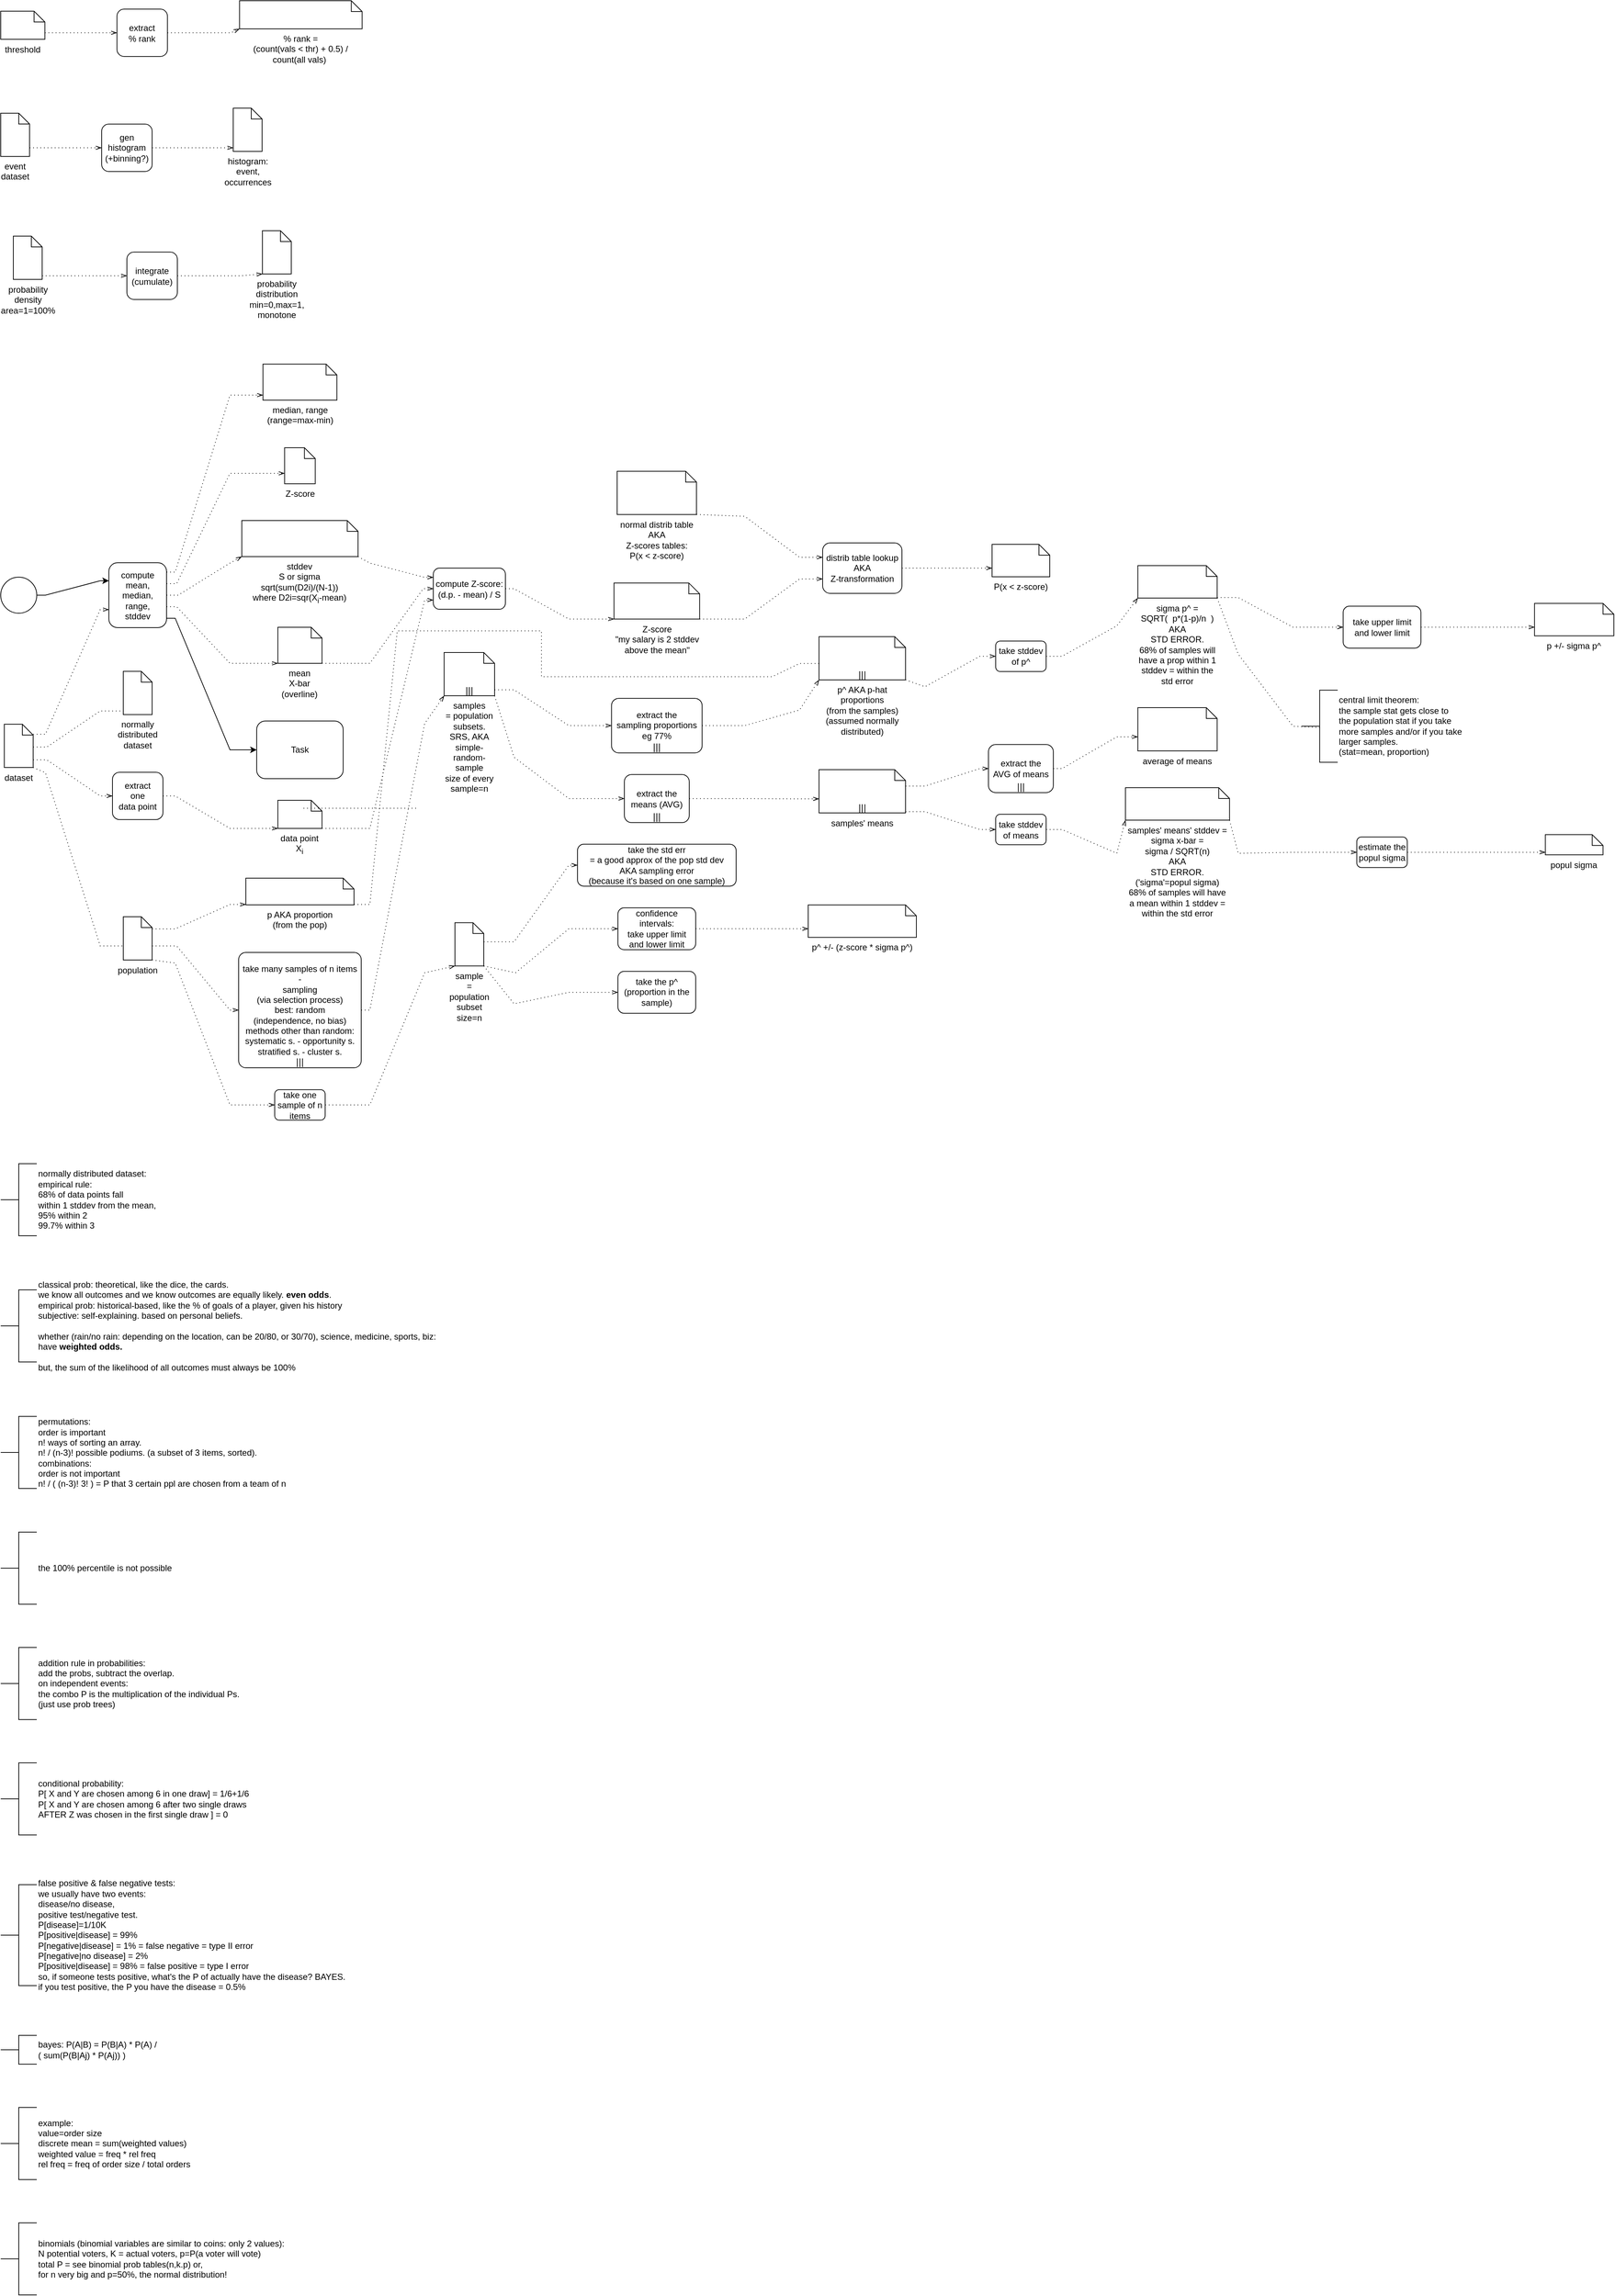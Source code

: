 <mxfile version="20.8.17" type="github">
  <diagram name="Page-1" id="2a216829-ef6e-dabb-86c1-c78162f3ba2b">
    <mxGraphModel dx="1120" dy="486" grid="1" gridSize="10" guides="1" tooltips="1" connect="1" arrows="1" fold="1" page="1" pageScale="1" pageWidth="850" pageHeight="1100" background="none" math="0" shadow="0">
      <root>
        <mxCell id="0" />
        <mxCell id="1" parent="0" />
        <mxCell id="7a84cebc1def654-1" value="" style="shape=mxgraph.bpmn.shape;html=1;verticalLabelPosition=bottom;labelBackgroundColor=none;verticalAlign=top;perimeter=ellipsePerimeter;outline=standard;symbol=general;" parent="1" vertex="1">
          <mxGeometry y="799.514" width="50" height="50" as="geometry" />
        </mxCell>
        <mxCell id="7a84cebc1def654-2" value="compute&lt;br&gt;mean,&lt;br&gt;median, &lt;br&gt;range,&lt;br&gt;stddev" style="shape=ext;rounded=1;html=1;whiteSpace=wrap;labelBackgroundColor=none;" parent="1" vertex="1">
          <mxGeometry x="150" y="779.549" width="80" height="89.93" as="geometry" />
        </mxCell>
        <mxCell id="7a84cebc1def654-3" value="Task" style="shape=ext;rounded=1;html=1;whiteSpace=wrap;labelBackgroundColor=none;" parent="1" vertex="1">
          <mxGeometry x="355" y="999" width="120" height="80" as="geometry" />
        </mxCell>
        <mxCell id="7a84cebc1def654-36" style="edgeStyle=orthogonalEdgeStyle;rounded=0;html=1;jettySize=auto;orthogonalLoop=1;labelBackgroundColor=none;fontColor=default;noEdgeStyle=1;orthogonal=1;" parent="1" source="7a84cebc1def654-1" target="7a84cebc1def654-2" edge="1">
          <mxGeometry relative="1" as="geometry">
            <Array as="points">
              <mxPoint x="62" y="824.514" />
              <mxPoint x="138" y="804.531" />
            </Array>
          </mxGeometry>
        </mxCell>
        <mxCell id="7a84cebc1def654-39" style="edgeStyle=orthogonalEdgeStyle;rounded=0;html=1;jettySize=auto;orthogonalLoop=1;labelBackgroundColor=none;fontColor=default;noEdgeStyle=1;orthogonal=1;" parent="1" source="7a84cebc1def654-2" target="7a84cebc1def654-3" edge="1">
          <mxGeometry relative="1" as="geometry">
            <Array as="points">
              <mxPoint x="242" y="856.486" />
              <mxPoint x="318" y="1039" />
            </Array>
          </mxGeometry>
        </mxCell>
        <mxCell id="xcf2dydyv8335VmhDi4d-6" value="" style="edgeStyle=elbowEdgeStyle;fontSize=12;html=1;endFill=0;startFill=0;endSize=6;startSize=6;dashed=1;dashPattern=1 4;endArrow=openThin;startArrow=none;rounded=0;noEdgeStyle=1;orthogonal=1;labelBackgroundColor=none;fontColor=default;" edge="1" parent="1" source="xcf2dydyv8335VmhDi4d-9" target="7a84cebc1def654-2">
          <mxGeometry width="160" relative="1" as="geometry">
            <mxPoint x="400" y="460" as="sourcePoint" />
            <mxPoint x="560" y="460" as="targetPoint" />
            <Array as="points">
              <mxPoint x="62" y="1017.423" />
              <mxPoint x="138" y="844.496" />
            </Array>
          </mxGeometry>
        </mxCell>
        <mxCell id="xcf2dydyv8335VmhDi4d-7" value="median, range&lt;br&gt;(range=max-min)" style="shape=mxgraph.bpmn.data;labelPosition=center;verticalLabelPosition=bottom;align=center;verticalAlign=top;whiteSpace=wrap;size=15;html=1;labelBackgroundColor=none;" vertex="1" parent="1">
          <mxGeometry x="363.75" y="504" width="102.5" height="50" as="geometry" />
        </mxCell>
        <mxCell id="xcf2dydyv8335VmhDi4d-8" value="" style="edgeStyle=elbowEdgeStyle;fontSize=12;html=1;endFill=0;startFill=0;endSize=6;startSize=6;dashed=1;dashPattern=1 4;endArrow=openThin;startArrow=none;rounded=0;noEdgeStyle=1;orthogonal=1;labelBackgroundColor=none;fontColor=default;" edge="1" parent="1" source="7a84cebc1def654-2" target="xcf2dydyv8335VmhDi4d-7">
          <mxGeometry width="160" relative="1" as="geometry">
            <mxPoint x="413" y="440" as="sourcePoint" />
            <mxPoint x="413" y="340" as="targetPoint" />
            <Array as="points">
              <mxPoint x="242" y="792.542" />
              <mxPoint x="318" y="547" />
            </Array>
          </mxGeometry>
        </mxCell>
        <mxCell id="xcf2dydyv8335VmhDi4d-9" value="dataset" style="shape=mxgraph.bpmn.data;labelPosition=center;verticalLabelPosition=bottom;align=center;verticalAlign=top;whiteSpace=wrap;size=15;html=1;" vertex="1" parent="1">
          <mxGeometry x="5" y="1003.548" width="40" height="60" as="geometry" />
        </mxCell>
        <mxCell id="xcf2dydyv8335VmhDi4d-11" value="Z-score" style="shape=mxgraph.bpmn.data;labelPosition=center;verticalLabelPosition=bottom;align=center;verticalAlign=top;whiteSpace=wrap;size=15;html=1;labelBackgroundColor=none;" vertex="1" parent="1">
          <mxGeometry x="393.75" y="620" width="42.5" height="50" as="geometry" />
        </mxCell>
        <mxCell id="xcf2dydyv8335VmhDi4d-12" value="" style="edgeStyle=elbowEdgeStyle;fontSize=12;html=1;endFill=0;startFill=0;endSize=6;startSize=6;dashed=1;dashPattern=1 4;endArrow=openThin;startArrow=none;rounded=0;noEdgeStyle=1;orthogonal=1;labelBackgroundColor=none;fontColor=default;" edge="1" parent="1" source="7a84cebc1def654-2" target="xcf2dydyv8335VmhDi4d-11">
          <mxGeometry width="160" relative="1" as="geometry">
            <mxPoint x="335" y="111.25" as="sourcePoint" />
            <mxPoint x="442.5" y="145" as="targetPoint" />
            <Array as="points">
              <mxPoint x="244" y="808.528" />
              <mxPoint x="318" y="655.5" />
            </Array>
          </mxGeometry>
        </mxCell>
        <mxCell id="xcf2dydyv8335VmhDi4d-13" value="extract&lt;br&gt;one &lt;br&gt;data point" style="shape=ext;rounded=1;html=1;whiteSpace=wrap;labelBackgroundColor=none;" vertex="1" parent="1">
          <mxGeometry x="155" y="1070.13" width="70" height="65.67" as="geometry" />
        </mxCell>
        <mxCell id="xcf2dydyv8335VmhDi4d-14" value="" style="edgeStyle=elbowEdgeStyle;fontSize=12;html=1;endFill=0;startFill=0;endSize=6;startSize=6;dashed=1;dashPattern=1 4;endArrow=openThin;startArrow=none;rounded=0;noEdgeStyle=1;orthogonal=1;labelBackgroundColor=none;fontColor=default;" edge="1" parent="1" source="xcf2dydyv8335VmhDi4d-9" target="xcf2dydyv8335VmhDi4d-13">
          <mxGeometry width="160" relative="1" as="geometry">
            <mxPoint x="55" y="220" as="sourcePoint" />
            <mxPoint x="160" y="188.4" as="targetPoint" />
            <Array as="points">
              <mxPoint x="64" y="1052.923" />
              <mxPoint x="138" y="1102.965" />
            </Array>
          </mxGeometry>
        </mxCell>
        <mxCell id="xcf2dydyv8335VmhDi4d-15" value="stddev&lt;br&gt;S or sigma&lt;br&gt;sqrt(sum(D2i)/(N-1))&lt;br&gt;where D2i=sqr(X&lt;sub style=&quot;border-color: var(--border-color);&quot;&gt;i&lt;/sub&gt;-mean)" style="shape=mxgraph.bpmn.data;labelPosition=center;verticalLabelPosition=bottom;align=center;verticalAlign=top;whiteSpace=wrap;size=15;html=1;labelBackgroundColor=none;" vertex="1" parent="1">
          <mxGeometry x="334.375" y="721" width="161.25" height="50" as="geometry" />
        </mxCell>
        <mxCell id="xcf2dydyv8335VmhDi4d-16" value="mean&lt;br&gt;X-bar (overline)" style="shape=mxgraph.bpmn.data;labelPosition=center;verticalLabelPosition=bottom;align=center;verticalAlign=top;whiteSpace=wrap;size=15;html=1;labelBackgroundColor=none;" vertex="1" parent="1">
          <mxGeometry x="384.375" y="869" width="61.25" height="50" as="geometry" />
        </mxCell>
        <mxCell id="xcf2dydyv8335VmhDi4d-17" value="" style="edgeStyle=elbowEdgeStyle;fontSize=12;html=1;endFill=0;startFill=0;endSize=6;startSize=6;dashed=1;dashPattern=1 4;endArrow=openThin;startArrow=none;rounded=0;noEdgeStyle=1;orthogonal=1;labelBackgroundColor=none;fontColor=default;" edge="1" parent="1" source="7a84cebc1def654-2" target="xcf2dydyv8335VmhDi4d-15">
          <mxGeometry width="160" relative="1" as="geometry">
            <mxPoint x="281" y="170.9" as="sourcePoint" />
            <mxPoint x="387.5" y="170" as="targetPoint" />
            <Array as="points">
              <mxPoint x="246" y="824.514" />
              <mxPoint x="318" y="780" />
            </Array>
          </mxGeometry>
        </mxCell>
        <mxCell id="xcf2dydyv8335VmhDi4d-18" value="" style="edgeStyle=elbowEdgeStyle;fontSize=12;html=1;endFill=0;startFill=0;endSize=6;startSize=6;dashed=1;dashPattern=1 4;endArrow=openThin;startArrow=none;rounded=0;noEdgeStyle=1;orthogonal=1;labelBackgroundColor=none;fontColor=default;" edge="1" parent="1" source="7a84cebc1def654-2" target="xcf2dydyv8335VmhDi4d-16">
          <mxGeometry width="160" relative="1" as="geometry">
            <mxPoint x="281" y="180.9" as="sourcePoint" />
            <mxPoint x="530" y="179.5" as="targetPoint" />
            <Array as="points">
              <mxPoint x="244" y="840.5" />
              <mxPoint x="318" y="919" />
            </Array>
          </mxGeometry>
        </mxCell>
        <mxCell id="xcf2dydyv8335VmhDi4d-20" value="data point&lt;br&gt;X&lt;sub&gt;i&lt;/sub&gt;" style="shape=mxgraph.bpmn.data;labelPosition=center;verticalLabelPosition=bottom;align=center;verticalAlign=top;whiteSpace=wrap;size=15;html=1;labelBackgroundColor=none;" vertex="1" parent="1">
          <mxGeometry x="384.375" y="1109" width="61.25" height="39" as="geometry" />
        </mxCell>
        <mxCell id="xcf2dydyv8335VmhDi4d-21" value="" style="edgeStyle=elbowEdgeStyle;fontSize=12;html=1;endFill=0;startFill=0;endSize=6;startSize=6;dashed=1;dashPattern=1 4;endArrow=openThin;startArrow=none;rounded=0;noEdgeStyle=1;orthogonal=1;labelBackgroundColor=none;fontColor=default;" edge="1" parent="1" source="xcf2dydyv8335VmhDi4d-13" target="xcf2dydyv8335VmhDi4d-20">
          <mxGeometry width="160" relative="1" as="geometry">
            <mxPoint x="280" y="239.5" as="sourcePoint" />
            <mxPoint x="387.5" y="487.5" as="targetPoint" />
            <Array as="points">
              <mxPoint x="242" y="1102.965" />
              <mxPoint x="318" y="1148" />
            </Array>
          </mxGeometry>
        </mxCell>
        <mxCell id="xcf2dydyv8335VmhDi4d-22" value="compute Z-score:&lt;br&gt;(d.p. - mean) / S" style="shape=ext;rounded=1;html=1;whiteSpace=wrap;labelBackgroundColor=none;" vertex="1" parent="1">
          <mxGeometry x="600" y="786.945" width="100" height="57.11" as="geometry" />
        </mxCell>
        <mxCell id="xcf2dydyv8335VmhDi4d-23" value="" style="edgeStyle=elbowEdgeStyle;fontSize=12;html=1;endFill=0;startFill=0;endSize=6;startSize=6;dashed=1;dashPattern=1 4;endArrow=openThin;startArrow=none;rounded=0;noEdgeStyle=1;orthogonal=1;labelBackgroundColor=none;fontColor=default;" edge="1" parent="1" source="xcf2dydyv8335VmhDi4d-20" target="xcf2dydyv8335VmhDi4d-22">
          <mxGeometry width="160" relative="1" as="geometry">
            <mxPoint x="70" y="360" as="sourcePoint" />
            <mxPoint x="160" y="321.5" as="targetPoint" />
            <Array as="points">
              <mxPoint x="512" y="1148" />
              <mxPoint x="588" y="831.203" />
            </Array>
          </mxGeometry>
        </mxCell>
        <mxCell id="xcf2dydyv8335VmhDi4d-24" value="" style="edgeStyle=elbowEdgeStyle;fontSize=12;html=1;endFill=0;startFill=0;endSize=6;startSize=6;dashed=1;dashPattern=1 4;endArrow=openThin;startArrow=none;rounded=0;noEdgeStyle=1;orthogonal=1;labelBackgroundColor=none;fontColor=default;" edge="1" parent="1" source="xcf2dydyv8335VmhDi4d-16" target="xcf2dydyv8335VmhDi4d-22">
          <mxGeometry width="160" relative="1" as="geometry">
            <mxPoint x="418.75" y="587.727" as="sourcePoint" />
            <mxPoint x="410" y="695" as="targetPoint" />
            <Array as="points">
              <mxPoint x="512" y="919" />
              <mxPoint x="586" y="815.5" />
            </Array>
          </mxGeometry>
        </mxCell>
        <mxCell id="xcf2dydyv8335VmhDi4d-25" value="" style="edgeStyle=elbowEdgeStyle;fontSize=12;html=1;endFill=0;startFill=0;endSize=6;startSize=6;dashed=1;dashPattern=1 4;endArrow=openThin;startArrow=none;rounded=0;noEdgeStyle=1;orthogonal=1;labelBackgroundColor=none;fontColor=default;" edge="1" parent="1" source="xcf2dydyv8335VmhDi4d-15" target="xcf2dydyv8335VmhDi4d-22">
          <mxGeometry width="160" relative="1" as="geometry">
            <mxPoint x="418.75" y="488" as="sourcePoint" />
            <mxPoint x="410" y="705" as="targetPoint" />
            <Array as="points">
              <mxPoint x="512" y="780" />
              <mxPoint x="588" y="799.797" />
            </Array>
          </mxGeometry>
        </mxCell>
        <mxCell id="xcf2dydyv8335VmhDi4d-26" value="Z-score&lt;br&gt;&quot;my salary is 2 stddev above the mean&quot;" style="shape=mxgraph.bpmn.data;labelPosition=center;verticalLabelPosition=bottom;align=center;verticalAlign=top;whiteSpace=wrap;size=15;html=1;labelBackgroundColor=none;" vertex="1" parent="1">
          <mxGeometry x="850.625" y="807.58" width="118.75" height="50" as="geometry" />
        </mxCell>
        <mxCell id="xcf2dydyv8335VmhDi4d-27" value="" style="edgeStyle=elbowEdgeStyle;fontSize=12;html=1;endFill=0;startFill=0;endSize=6;startSize=6;dashed=1;dashPattern=1 4;endArrow=openThin;startArrow=none;rounded=0;noEdgeStyle=1;orthogonal=1;labelBackgroundColor=none;fontColor=default;" edge="1" parent="1" source="xcf2dydyv8335VmhDi4d-22" target="xcf2dydyv8335VmhDi4d-26">
          <mxGeometry width="160" relative="1" as="geometry">
            <mxPoint x="280" y="552.727" as="sourcePoint" />
            <mxPoint x="418.75" y="582" as="targetPoint" />
            <Array as="points">
              <mxPoint x="712" y="815.5" />
              <mxPoint x="788" y="857.58" />
            </Array>
          </mxGeometry>
        </mxCell>
        <mxCell id="xcf2dydyv8335VmhDi4d-33" value="normally distributed dataset" style="shape=mxgraph.bpmn.data;labelPosition=center;verticalLabelPosition=bottom;align=center;verticalAlign=top;whiteSpace=wrap;size=15;html=1;" vertex="1" parent="1">
          <mxGeometry x="170" y="930.13" width="40" height="60" as="geometry" />
        </mxCell>
        <mxCell id="xcf2dydyv8335VmhDi4d-34" value="normally distributed dataset:&lt;br&gt;empirical rule:&lt;br&gt;68% of data points fall&lt;br&gt;within 1 stddev from the mean,&lt;br&gt;95% within 2&lt;br&gt;99.7% within 3" style="html=1;shape=mxgraph.flowchart.annotation_2;align=left;labelPosition=right;" vertex="1" parent="1">
          <mxGeometry y="1613" width="50" height="100" as="geometry" />
        </mxCell>
        <mxCell id="xcf2dydyv8335VmhDi4d-35" value="classical prob: theoretical, like the dice, the cards.&lt;br&gt;we know all outcomes and we know outcomes are equally likely. &lt;b&gt;even odds&lt;/b&gt;.&lt;br&gt;empirical prob: historical-based, like the % of goals of a player, given his history&lt;br&gt;subjective: self-explaining. based on personal beliefs.&lt;br&gt;&lt;br&gt;whether (rain/no rain: depending on the location, can be 20/80, or 30/70), science, medicine, sports, biz:&lt;br&gt;have &lt;b&gt;weighted odds.&lt;/b&gt;&lt;br&gt;&lt;br&gt;but, the sum of the likelihood of all outcomes must always be 100%" style="html=1;shape=mxgraph.flowchart.annotation_2;align=left;labelPosition=right;" vertex="1" parent="1">
          <mxGeometry y="1788" width="50" height="100" as="geometry" />
        </mxCell>
        <mxCell id="xcf2dydyv8335VmhDi4d-36" value="permutations:&lt;br&gt;order is important&lt;br&gt;n! ways of sorting an array.&lt;br&gt;n! / (n-3)! possible podiums. (a subset of 3 items, sorted).&lt;br&gt;combinations:&lt;br&gt;order is not important&lt;br&gt;n! / ( (n-3)! 3! ) = P that 3 certain ppl are chosen from a team of n" style="html=1;shape=mxgraph.flowchart.annotation_2;align=left;labelPosition=right;" vertex="1" parent="1">
          <mxGeometry y="1963.5" width="50" height="100" as="geometry" />
        </mxCell>
        <mxCell id="xcf2dydyv8335VmhDi4d-37" value="threshold" style="shape=mxgraph.bpmn.data;labelPosition=center;verticalLabelPosition=bottom;align=center;verticalAlign=top;whiteSpace=wrap;size=15;html=1;labelBackgroundColor=none;" vertex="1" parent="1">
          <mxGeometry y="14.5" width="61.25" height="39" as="geometry" />
        </mxCell>
        <mxCell id="xcf2dydyv8335VmhDi4d-38" value="" style="edgeStyle=elbowEdgeStyle;fontSize=12;html=1;endFill=0;startFill=0;endSize=6;startSize=6;dashed=1;dashPattern=1 4;endArrow=openThin;startArrow=none;rounded=0;noEdgeStyle=1;orthogonal=1;labelBackgroundColor=none;fontColor=default;" edge="1" parent="1" source="xcf2dydyv8335VmhDi4d-37" target="xcf2dydyv8335VmhDi4d-39">
          <mxGeometry width="160" relative="1" as="geometry">
            <mxPoint x="55" y="431.259" as="sourcePoint" />
            <mxPoint x="230" y="640" as="targetPoint" />
            <Array as="points">
              <mxPoint x="73.25" y="44.5" />
              <mxPoint x="149.25" y="44.5" />
            </Array>
          </mxGeometry>
        </mxCell>
        <mxCell id="xcf2dydyv8335VmhDi4d-39" value="extract&lt;br&gt;% rank" style="shape=ext;rounded=1;html=1;whiteSpace=wrap;labelBackgroundColor=none;" vertex="1" parent="1">
          <mxGeometry x="161.25" y="11.665" width="70" height="65.67" as="geometry" />
        </mxCell>
        <mxCell id="xcf2dydyv8335VmhDi4d-40" value="% rank = &lt;br&gt;(count(vals &amp;lt; thr) + 0.5) /&lt;br&gt;count(all vals)&amp;nbsp;" style="shape=mxgraph.bpmn.data;labelPosition=center;verticalLabelPosition=bottom;align=center;verticalAlign=top;whiteSpace=wrap;size=15;html=1;labelBackgroundColor=none;" vertex="1" parent="1">
          <mxGeometry x="331.25" width="170" height="39" as="geometry" />
        </mxCell>
        <mxCell id="xcf2dydyv8335VmhDi4d-41" value="" style="edgeStyle=elbowEdgeStyle;fontSize=12;html=1;endFill=0;startFill=0;endSize=6;startSize=6;dashed=1;dashPattern=1 4;endArrow=openThin;startArrow=none;rounded=0;noEdgeStyle=1;orthogonal=1;labelBackgroundColor=none;fontColor=default;" edge="1" parent="1" source="xcf2dydyv8335VmhDi4d-39" target="xcf2dydyv8335VmhDi4d-40">
          <mxGeometry width="160" relative="1" as="geometry">
            <mxPoint x="173.125" y="630" as="sourcePoint" />
            <mxPoint x="240" y="654.003" as="targetPoint" />
            <Array as="points">
              <mxPoint x="243.25" y="44.5" />
              <mxPoint x="319.25" y="44.5" />
            </Array>
          </mxGeometry>
        </mxCell>
        <mxCell id="xcf2dydyv8335VmhDi4d-42" value="the 100% percentile is not possible" style="html=1;shape=mxgraph.flowchart.annotation_2;align=left;labelPosition=right;" vertex="1" parent="1">
          <mxGeometry y="2124" width="50" height="100" as="geometry" />
        </mxCell>
        <mxCell id="xcf2dydyv8335VmhDi4d-43" value="addition rule in probabilities:&lt;br&gt;add the probs, subtract the overlap.&lt;br&gt;on independent events:&lt;br&gt;the combo P is the multiplication of the individual Ps.&lt;br&gt;(just use prob trees)" style="html=1;shape=mxgraph.flowchart.annotation_2;align=left;labelPosition=right;" vertex="1" parent="1">
          <mxGeometry y="2284" width="50" height="100" as="geometry" />
        </mxCell>
        <mxCell id="xcf2dydyv8335VmhDi4d-44" value="conditional probability:&lt;br&gt;P[ X and Y are chosen among 6 in one draw] = 1/6+1/6&lt;br&gt;P[ X and Y are chosen among 6 after two single draws&lt;br&gt;AFTER Z was chosen in the first single draw ] = 0" style="html=1;shape=mxgraph.flowchart.annotation_2;align=left;labelPosition=right;" vertex="1" parent="1">
          <mxGeometry y="2444" width="50" height="100" as="geometry" />
        </mxCell>
        <mxCell id="xcf2dydyv8335VmhDi4d-45" value="false positive &amp;amp; false negative tests:&lt;br&gt;we usually have two events:&lt;br&gt;disease/no disease,&lt;br&gt;positive test/negative test.&lt;br&gt;P[disease]=1/10K&lt;br&gt;P[positive|disease] = 99%&lt;br&gt;P[negative|disease] = 1% = false negative = type II error&lt;br&gt;P[negative|no disease] = 2%&lt;br style=&quot;border-color: var(--border-color);&quot;&gt;P[positive|disease] = 98% = false positive = type I error&lt;br&gt;so, if someone tests positive, what&#39;s the P of actually have the disease? BAYES.&lt;br&gt;if you test positive, the P you have the disease = 0.5%" style="html=1;shape=mxgraph.flowchart.annotation_2;align=left;labelPosition=right;" vertex="1" parent="1">
          <mxGeometry y="2613" width="50" height="140" as="geometry" />
        </mxCell>
        <mxCell id="xcf2dydyv8335VmhDi4d-46" value="bayes: P(A|B) = P(B|A) * P(A) /&lt;br&gt;( sum(P(B|Aj) * P(Aj)) )&lt;br&gt;" style="html=1;shape=mxgraph.flowchart.annotation_2;align=left;labelPosition=right;" vertex="1" parent="1">
          <mxGeometry y="2822" width="50" height="40" as="geometry" />
        </mxCell>
        <mxCell id="xcf2dydyv8335VmhDi4d-47" value="example:&lt;br&gt;value=order size&lt;br style=&quot;border-color: var(--border-color);&quot;&gt;discrete mean = sum(weighted values)&lt;br&gt;weighted value = freq * rel freq&lt;br&gt;rel freq = freq of order size / total orders" style="html=1;shape=mxgraph.flowchart.annotation_2;align=left;labelPosition=right;" vertex="1" parent="1">
          <mxGeometry y="2922" width="50" height="100" as="geometry" />
        </mxCell>
        <mxCell id="xcf2dydyv8335VmhDi4d-48" value="binomials (binomial variables are similar to coins: only 2 values):&lt;br&gt;N potential voters, K = actual voters, p=P(a voter will vote)&lt;br&gt;total P = see binomial prob tables(n,k.p) or,&lt;br&gt;for n very big and p=50%, the normal distribution!&lt;br&gt;" style="html=1;shape=mxgraph.flowchart.annotation_2;align=left;labelPosition=right;" vertex="1" parent="1">
          <mxGeometry y="3082" width="50" height="100" as="geometry" />
        </mxCell>
        <mxCell id="xcf2dydyv8335VmhDi4d-49" value="event&lt;br&gt;dataset" style="shape=mxgraph.bpmn.data;labelPosition=center;verticalLabelPosition=bottom;align=center;verticalAlign=top;whiteSpace=wrap;size=15;html=1;" vertex="1" parent="1">
          <mxGeometry y="156" width="40" height="60" as="geometry" />
        </mxCell>
        <mxCell id="xcf2dydyv8335VmhDi4d-50" value="gen&lt;br&gt;histogram&lt;br&gt;(+binning?)" style="shape=ext;rounded=1;html=1;whiteSpace=wrap;labelBackgroundColor=none;" vertex="1" parent="1">
          <mxGeometry x="140" y="171.165" width="70" height="65.67" as="geometry" />
        </mxCell>
        <mxCell id="xcf2dydyv8335VmhDi4d-51" value="histogram:&lt;br&gt;event, occurrences" style="shape=mxgraph.bpmn.data;labelPosition=center;verticalLabelPosition=bottom;align=center;verticalAlign=top;whiteSpace=wrap;size=15;html=1;" vertex="1" parent="1">
          <mxGeometry x="322.5" y="149" width="40" height="60" as="geometry" />
        </mxCell>
        <mxCell id="xcf2dydyv8335VmhDi4d-52" value="" style="edgeStyle=elbowEdgeStyle;fontSize=12;html=1;endFill=0;startFill=0;endSize=6;startSize=6;dashed=1;dashPattern=1 4;endArrow=openThin;startArrow=none;rounded=0;noEdgeStyle=1;orthogonal=1;labelBackgroundColor=none;fontColor=default;" edge="1" parent="1" source="xcf2dydyv8335VmhDi4d-49" target="xcf2dydyv8335VmhDi4d-50">
          <mxGeometry width="160" relative="1" as="geometry">
            <mxPoint x="235" y="533.148" as="sourcePoint" />
            <mxPoint x="390" y="654" as="targetPoint" />
            <Array as="points">
              <mxPoint x="52" y="204" />
              <mxPoint x="128" y="204" />
            </Array>
          </mxGeometry>
        </mxCell>
        <mxCell id="xcf2dydyv8335VmhDi4d-54" value="" style="edgeStyle=elbowEdgeStyle;fontSize=12;html=1;endFill=0;startFill=0;endSize=6;startSize=6;dashed=1;dashPattern=1 4;endArrow=openThin;startArrow=none;rounded=0;noEdgeStyle=1;orthogonal=1;labelBackgroundColor=none;fontColor=default;" edge="1" parent="1" source="xcf2dydyv8335VmhDi4d-50" target="xcf2dydyv8335VmhDi4d-51">
          <mxGeometry width="160" relative="1" as="geometry">
            <mxPoint x="50" y="942.5" as="sourcePoint" />
            <mxPoint x="150" y="942.5" as="targetPoint" />
            <Array as="points">
              <mxPoint x="222" y="204" />
              <mxPoint x="298" y="204" />
            </Array>
          </mxGeometry>
        </mxCell>
        <mxCell id="xcf2dydyv8335VmhDi4d-55" value="probability density&lt;br&gt;area=1=100%" style="shape=mxgraph.bpmn.data;labelPosition=center;verticalLabelPosition=bottom;align=center;verticalAlign=top;whiteSpace=wrap;size=15;html=1;" vertex="1" parent="1">
          <mxGeometry x="17.5" y="326.5" width="40" height="60" as="geometry" />
        </mxCell>
        <mxCell id="xcf2dydyv8335VmhDi4d-56" value="probability distribution&lt;br&gt;min=0,max=1,&lt;br&gt;monotone" style="shape=mxgraph.bpmn.data;labelPosition=center;verticalLabelPosition=bottom;align=center;verticalAlign=top;whiteSpace=wrap;size=15;html=1;" vertex="1" parent="1">
          <mxGeometry x="363" y="319" width="40" height="60" as="geometry" />
        </mxCell>
        <mxCell id="xcf2dydyv8335VmhDi4d-57" value="integrate&lt;br&gt;(cumulate)" style="shape=ext;rounded=1;html=1;whiteSpace=wrap;labelBackgroundColor=none;" vertex="1" parent="1">
          <mxGeometry x="175" y="348.665" width="70" height="65.67" as="geometry" />
        </mxCell>
        <mxCell id="xcf2dydyv8335VmhDi4d-58" value="" style="edgeStyle=elbowEdgeStyle;fontSize=12;html=1;endFill=0;startFill=0;endSize=6;startSize=6;dashed=1;dashPattern=1 4;endArrow=openThin;startArrow=none;rounded=0;noEdgeStyle=1;orthogonal=1;labelBackgroundColor=none;fontColor=default;" edge="1" parent="1" target="xcf2dydyv8335VmhDi4d-57" source="xcf2dydyv8335VmhDi4d-55">
          <mxGeometry width="160" relative="1" as="geometry">
            <mxPoint x="550" y="853.17" as="sourcePoint" />
            <mxPoint x="900" y="560.17" as="targetPoint" />
            <Array as="points">
              <mxPoint x="87" y="381.5" />
              <mxPoint x="163" y="381.5" />
            </Array>
          </mxGeometry>
        </mxCell>
        <mxCell id="xcf2dydyv8335VmhDi4d-59" value="" style="edgeStyle=elbowEdgeStyle;fontSize=12;html=1;endFill=0;startFill=0;endSize=6;startSize=6;dashed=1;dashPattern=1 4;endArrow=openThin;startArrow=none;rounded=0;noEdgeStyle=1;orthogonal=1;labelBackgroundColor=none;fontColor=default;" edge="1" parent="1" source="xcf2dydyv8335VmhDi4d-57" target="xcf2dydyv8335VmhDi4d-56">
          <mxGeometry width="160" relative="1" as="geometry">
            <mxPoint x="560" y="848.67" as="sourcePoint" />
            <mxPoint x="832.5" y="853.17" as="targetPoint" />
            <Array as="points">
              <mxPoint x="257" y="381.5" />
              <mxPoint x="333" y="381.5" />
            </Array>
          </mxGeometry>
        </mxCell>
        <mxCell id="xcf2dydyv8335VmhDi4d-60" value="normal distrib table&lt;br&gt;AKA&lt;br style=&quot;border-color: var(--border-color);&quot;&gt;Z-scores tables:&lt;br&gt;P(x &amp;lt; z-score)" style="shape=mxgraph.bpmn.data;labelPosition=center;verticalLabelPosition=bottom;align=center;verticalAlign=top;whiteSpace=wrap;size=15;html=1;" vertex="1" parent="1">
          <mxGeometry x="855" y="652.58" width="110" height="60" as="geometry" />
        </mxCell>
        <mxCell id="xcf2dydyv8335VmhDi4d-61" value="distrib table lookup&lt;br&gt;AKA&lt;br&gt;Z-transformation" style="shape=ext;rounded=1;html=1;whiteSpace=wrap;labelBackgroundColor=none;" vertex="1" parent="1">
          <mxGeometry x="1140" y="751.999" width="110" height="70" as="geometry" />
        </mxCell>
        <mxCell id="xcf2dydyv8335VmhDi4d-62" value="" style="edgeStyle=elbowEdgeStyle;fontSize=12;html=1;endFill=0;startFill=0;endSize=6;startSize=6;dashed=1;dashPattern=1 4;endArrow=openThin;startArrow=none;rounded=0;noEdgeStyle=1;orthogonal=1;labelBackgroundColor=none;fontColor=default;" edge="1" parent="1" source="xcf2dydyv8335VmhDi4d-26" target="xcf2dydyv8335VmhDi4d-61">
          <mxGeometry width="160" relative="1" as="geometry">
            <mxPoint x="701.25" y="534.283" as="sourcePoint" />
            <mxPoint x="801.25" y="534.283" as="targetPoint" />
            <Array as="points">
              <mxPoint x="1032" y="857.58" />
              <mxPoint x="1108" y="801.999" />
            </Array>
          </mxGeometry>
        </mxCell>
        <mxCell id="xcf2dydyv8335VmhDi4d-63" value="" style="edgeStyle=elbowEdgeStyle;fontSize=12;html=1;endFill=0;startFill=0;endSize=6;startSize=6;dashed=1;dashPattern=1 4;endArrow=openThin;startArrow=none;rounded=0;noEdgeStyle=1;orthogonal=1;labelBackgroundColor=none;fontColor=default;" edge="1" parent="1" source="xcf2dydyv8335VmhDi4d-60" target="xcf2dydyv8335VmhDi4d-61">
          <mxGeometry width="160" relative="1" as="geometry">
            <mxPoint x="801.25" y="534.283" as="sourcePoint" />
            <mxPoint x="970" y="629.998" as="targetPoint" />
            <Array as="points">
              <mxPoint x="1032" y="715.08" />
              <mxPoint x="1108" y="771.999" />
            </Array>
          </mxGeometry>
        </mxCell>
        <mxCell id="xcf2dydyv8335VmhDi4d-64" value="P(x &amp;lt; z-score)" style="shape=mxgraph.bpmn.data;labelPosition=center;verticalLabelPosition=bottom;align=center;verticalAlign=top;whiteSpace=wrap;size=15;html=1;" vertex="1" parent="1">
          <mxGeometry x="1375" y="753.999" width="80" height="45" as="geometry" />
        </mxCell>
        <mxCell id="xcf2dydyv8335VmhDi4d-65" value="" style="edgeStyle=elbowEdgeStyle;fontSize=12;html=1;endFill=0;startFill=0;endSize=6;startSize=6;dashed=1;dashPattern=1 4;endArrow=openThin;startArrow=none;rounded=0;noEdgeStyle=1;orthogonal=1;labelBackgroundColor=none;fontColor=default;" edge="1" parent="1" source="xcf2dydyv8335VmhDi4d-61" target="xcf2dydyv8335VmhDi4d-64">
          <mxGeometry width="160" relative="1" as="geometry">
            <mxPoint x="915.625" y="920.5" as="sourcePoint" />
            <mxPoint x="1010" y="867.278" as="targetPoint" />
            <Array as="points">
              <mxPoint x="1282" y="786.999" />
              <mxPoint x="1358" y="786.999" />
            </Array>
          </mxGeometry>
        </mxCell>
        <mxCell id="xcf2dydyv8335VmhDi4d-66" value="" style="edgeStyle=elbowEdgeStyle;fontSize=12;html=1;endFill=0;startFill=0;endSize=6;startSize=6;dashed=1;dashPattern=1 4;endArrow=none;startArrow=none;rounded=0;" edge="1" parent="1">
          <mxGeometry width="160" relative="1" as="geometry">
            <mxPoint x="420" y="1120" as="sourcePoint" />
            <mxPoint x="580" y="1120" as="targetPoint" />
          </mxGeometry>
        </mxCell>
        <mxCell id="xcf2dydyv8335VmhDi4d-67" value="" style="edgeStyle=elbowEdgeStyle;fontSize=12;html=1;endFill=0;startFill=0;endSize=6;startSize=6;dashed=1;dashPattern=1 4;endArrow=none;startArrow=none;rounded=0;noEdgeStyle=1;orthogonal=1;" edge="1" parent="1" source="xcf2dydyv8335VmhDi4d-9" target="xcf2dydyv8335VmhDi4d-33">
          <mxGeometry width="160" relative="1" as="geometry">
            <mxPoint x="90" y="1100" as="sourcePoint" />
            <mxPoint x="250" y="1100" as="targetPoint" />
            <Array as="points">
              <mxPoint x="64" y="1035.173" />
              <mxPoint x="138" y="985.13" />
            </Array>
          </mxGeometry>
        </mxCell>
        <mxCell id="xcf2dydyv8335VmhDi4d-68" value="population" style="shape=mxgraph.bpmn.data;labelPosition=center;verticalLabelPosition=bottom;align=center;verticalAlign=top;whiteSpace=wrap;size=15;html=1;" vertex="1" parent="1">
          <mxGeometry x="170" y="1270.512" width="40" height="60" as="geometry" />
        </mxCell>
        <mxCell id="xcf2dydyv8335VmhDi4d-69" value="sample&lt;br&gt;= population subset&lt;br&gt;size=n" style="shape=mxgraph.bpmn.data;labelPosition=center;verticalLabelPosition=bottom;align=center;verticalAlign=top;whiteSpace=wrap;size=15;html=1;" vertex="1" parent="1">
          <mxGeometry x="630" y="1278.749" width="40" height="60" as="geometry" />
        </mxCell>
        <mxCell id="xcf2dydyv8335VmhDi4d-71" value="" style="edgeStyle=elbowEdgeStyle;fontSize=12;html=1;endFill=0;startFill=0;endSize=6;startSize=6;dashed=1;dashPattern=1 4;endArrow=none;startArrow=none;rounded=0;noEdgeStyle=1;orthogonal=1;" edge="1" parent="1" source="xcf2dydyv8335VmhDi4d-9" target="xcf2dydyv8335VmhDi4d-68">
          <mxGeometry width="160" relative="1" as="geometry">
            <mxPoint x="180" y="1190" as="sourcePoint" />
            <mxPoint x="235" y="1200" as="targetPoint" />
            <Array as="points">
              <mxPoint x="62" y="1070.673" />
              <mxPoint x="138" y="1311.012" />
            </Array>
          </mxGeometry>
        </mxCell>
        <mxCell id="xcf2dydyv8335VmhDi4d-78" value="" style="edgeStyle=elbowEdgeStyle;fontSize=12;html=1;endFill=0;startFill=0;endSize=6;startSize=6;dashed=1;dashPattern=1 4;endArrow=openThin;startArrow=none;rounded=0;noEdgeStyle=1;orthogonal=1;labelBackgroundColor=none;fontColor=default;" edge="1" parent="1" source="xcf2dydyv8335VmhDi4d-85" target="xcf2dydyv8335VmhDi4d-86">
          <mxGeometry width="160" relative="1" as="geometry">
            <mxPoint x="689.37" y="1105" as="sourcePoint" />
            <mxPoint x="838.745" y="923" as="targetPoint" />
            <Array as="points">
              <mxPoint x="712" y="955.805" />
              <mxPoint x="788" y="1005.415" />
            </Array>
          </mxGeometry>
        </mxCell>
        <mxCell id="xcf2dydyv8335VmhDi4d-79" value="p AKA&amp;nbsp;proportion&lt;br&gt;(from the pop)" style="shape=mxgraph.bpmn.data;labelPosition=center;verticalLabelPosition=bottom;align=center;verticalAlign=top;whiteSpace=wrap;size=15;html=1;" vertex="1" parent="1">
          <mxGeometry x="340" y="1217" width="150" height="37" as="geometry" />
        </mxCell>
        <mxCell id="xcf2dydyv8335VmhDi4d-80" value="" style="edgeStyle=elbowEdgeStyle;fontSize=12;html=1;endFill=0;startFill=0;endSize=6;startSize=6;dashed=1;dashPattern=1 4;endArrow=openThin;startArrow=none;rounded=0;noEdgeStyle=1;orthogonal=1;labelBackgroundColor=none;fontColor=default;" edge="1" parent="1" source="xcf2dydyv8335VmhDi4d-68" target="xcf2dydyv8335VmhDi4d-79">
          <mxGeometry width="160" relative="1" as="geometry">
            <mxPoint x="689.37" y="1038.667" as="sourcePoint" />
            <mxPoint x="819.37" y="960.5" as="targetPoint" />
            <Array as="points">
              <mxPoint x="242" y="1287.345" />
              <mxPoint x="318" y="1253.5" />
            </Array>
          </mxGeometry>
        </mxCell>
        <mxCell id="xcf2dydyv8335VmhDi4d-81" value="" style="edgeStyle=elbowEdgeStyle;fontSize=12;html=1;endFill=0;startFill=0;endSize=6;startSize=6;dashed=1;dashPattern=1 4;endArrow=none;startArrow=none;rounded=0;noEdgeStyle=1;orthogonal=1;" edge="1" parent="1" source="xcf2dydyv8335VmhDi4d-79" target="xcf2dydyv8335VmhDi4d-87">
          <mxGeometry width="160" relative="1" as="geometry">
            <mxPoint x="640" y="1350" as="sourcePoint" />
            <mxPoint x="800" y="1350" as="targetPoint" />
            <Array as="points">
              <mxPoint x="512" y="1253.5" />
              <mxPoint x="550" y="874.055" />
              <mxPoint x="750" y="874.055" />
              <mxPoint x="750" y="937.58" />
              <mxPoint x="1070" y="937.58" />
              <mxPoint x="1108" y="919.23" />
            </Array>
          </mxGeometry>
        </mxCell>
        <mxCell id="xcf2dydyv8335VmhDi4d-82" value="take one sample of n items" style="shape=ext;rounded=1;html=1;whiteSpace=wrap;labelBackgroundColor=none;" vertex="1" parent="1">
          <mxGeometry x="380" y="1510.33" width="70" height="42.34" as="geometry" />
        </mxCell>
        <mxCell id="xcf2dydyv8335VmhDi4d-83" value="" style="edgeStyle=elbowEdgeStyle;fontSize=12;html=1;endFill=0;startFill=0;endSize=6;startSize=6;dashed=1;dashPattern=1 4;endArrow=openThin;startArrow=none;rounded=0;noEdgeStyle=1;orthogonal=1;labelBackgroundColor=none;fontColor=default;" edge="1" parent="1" source="xcf2dydyv8335VmhDi4d-86" target="xcf2dydyv8335VmhDi4d-87">
          <mxGeometry width="160" relative="1" as="geometry">
            <mxPoint x="689.37" y="1013.055" as="sourcePoint" />
            <mxPoint x="770" y="1092.33" as="targetPoint" />
            <Array as="points">
              <mxPoint x="1032" y="1005.415" />
              <mxPoint x="1108" y="983.73" />
            </Array>
          </mxGeometry>
        </mxCell>
        <mxCell id="xcf2dydyv8335VmhDi4d-84" value="take many samples of n items&lt;br&gt;-&lt;br&gt;sampling&lt;br style=&quot;border-color: var(--border-color);&quot;&gt;(via selection process)&lt;br style=&quot;border-color: var(--border-color);&quot;&gt;best: random&lt;br style=&quot;border-color: var(--border-color);&quot;&gt;(independence, no bias)&lt;br style=&quot;border-color: var(--border-color);&quot;&gt;methods other than random:&lt;br style=&quot;border-color: var(--border-color);&quot;&gt;systematic s. - opportunity s.&lt;br style=&quot;border-color: var(--border-color);&quot;&gt;stratified s. - cluster s." style="points=[[0.25,0,0],[0.5,0,0],[0.75,0,0],[1,0.25,0],[1,0.5,0],[1,0.75,0],[0.75,1,0],[0.5,1,0],[0.25,1,0],[0,0.75,0],[0,0.5,0],[0,0.25,0]];shape=mxgraph.bpmn.task;whiteSpace=wrap;rectStyle=rounded;size=10;html=1;taskMarker=abstract;isLoopMultiParallel=1;" vertex="1" parent="1">
          <mxGeometry x="330" y="1320" width="170" height="160" as="geometry" />
        </mxCell>
        <mxCell id="xcf2dydyv8335VmhDi4d-85" value="samples&lt;br style=&quot;border-color: var(--border-color);&quot;&gt;= population subsets.&lt;br&gt;SRS, AKA&lt;br&gt;simple-random-sample&lt;br&gt;size of every sample=n" style="shape=mxgraph.bpmn.data;labelPosition=center;verticalLabelPosition=bottom;align=center;verticalAlign=top;whiteSpace=wrap;size=15;html=1;bpmnTransferType=none;isCollection=1;" vertex="1" parent="1">
          <mxGeometry x="615" y="904.055" width="70" height="60" as="geometry" />
        </mxCell>
        <mxCell id="xcf2dydyv8335VmhDi4d-86" value="extract the &lt;br&gt;sampling proportions&lt;br&gt;eg 77%" style="points=[[0.25,0,0],[0.5,0,0],[0.75,0,0],[1,0.25,0],[1,0.5,0],[1,0.75,0],[0.75,1,0],[0.5,1,0],[0.25,1,0],[0,0.75,0],[0,0.5,0],[0,0.25,0]];shape=mxgraph.bpmn.task;whiteSpace=wrap;rectStyle=rounded;size=10;html=1;taskMarker=abstract;isLoopMultiParallel=1;" vertex="1" parent="1">
          <mxGeometry x="847.19" y="967.58" width="125.62" height="75.67" as="geometry" />
        </mxCell>
        <mxCell id="xcf2dydyv8335VmhDi4d-87" value="p^ AKA p-hat&lt;br style=&quot;border-color: var(--border-color);&quot;&gt;proportions&lt;br style=&quot;border-color: var(--border-color);&quot;&gt;(from the samples)&lt;br style=&quot;border-color: var(--border-color);&quot;&gt;(assumed normally distributed)" style="shape=mxgraph.bpmn.data;labelPosition=center;verticalLabelPosition=bottom;align=center;verticalAlign=top;whiteSpace=wrap;size=15;html=1;bpmnTransferType=none;isCollection=1;" vertex="1" parent="1">
          <mxGeometry x="1135" y="881.98" width="120" height="60" as="geometry" />
        </mxCell>
        <mxCell id="xcf2dydyv8335VmhDi4d-90" value="take stddev of p^" style="shape=ext;rounded=1;html=1;whiteSpace=wrap;labelBackgroundColor=none;" vertex="1" parent="1">
          <mxGeometry x="1380" y="888.07" width="70" height="42.34" as="geometry" />
        </mxCell>
        <mxCell id="xcf2dydyv8335VmhDi4d-92" value="sigma p^ =&lt;br&gt;SQRT(&amp;nbsp; p*(1-p)/n&amp;nbsp; )&lt;br&gt;AKA&lt;br&gt;STD ERROR.&lt;br&gt;68% of samples will have a prop within 1 stddev = within the std error" style="shape=mxgraph.bpmn.data;labelPosition=center;verticalLabelPosition=bottom;align=center;verticalAlign=top;whiteSpace=wrap;size=15;html=1;" vertex="1" parent="1">
          <mxGeometry x="1577.19" y="783.5" width="110" height="45" as="geometry" />
        </mxCell>
        <mxCell id="xcf2dydyv8335VmhDi4d-93" value="" style="edgeStyle=elbowEdgeStyle;fontSize=12;html=1;endFill=0;startFill=0;endSize=6;startSize=6;dashed=1;dashPattern=1 4;endArrow=openThin;startArrow=none;rounded=0;noEdgeStyle=1;orthogonal=1;labelBackgroundColor=none;fontColor=default;" edge="1" parent="1" source="xcf2dydyv8335VmhDi4d-90" target="xcf2dydyv8335VmhDi4d-92">
          <mxGeometry width="160" relative="1" as="geometry">
            <mxPoint x="1143.75" y="825" as="sourcePoint" />
            <mxPoint x="1248.75" y="825" as="targetPoint" />
            <Array as="points">
              <mxPoint x="1472" y="909.24" />
              <mxPoint x="1548" y="867" />
            </Array>
          </mxGeometry>
        </mxCell>
        <mxCell id="xcf2dydyv8335VmhDi4d-96" value="extract the &lt;br&gt;means (AVG)" style="points=[[0.25,0,0],[0.5,0,0],[0.75,0,0],[1,0.25,0],[1,0.5,0],[1,0.75,0],[0.75,1,0],[0.5,1,0],[0.25,1,0],[0,0.75,0],[0,0.5,0],[0,0.25,0]];shape=mxgraph.bpmn.task;whiteSpace=wrap;rectStyle=rounded;size=10;html=1;taskMarker=abstract;isLoopMultiParallel=1;" vertex="1" parent="1">
          <mxGeometry x="865" y="1073.25" width="90" height="66.66" as="geometry" />
        </mxCell>
        <mxCell id="xcf2dydyv8335VmhDi4d-97" value="" style="edgeStyle=elbowEdgeStyle;fontSize=12;html=1;endFill=0;startFill=0;endSize=6;startSize=6;dashed=1;dashPattern=1 4;endArrow=openThin;startArrow=none;rounded=0;noEdgeStyle=1;orthogonal=1;labelBackgroundColor=none;fontColor=default;" edge="1" parent="1" source="xcf2dydyv8335VmhDi4d-85" target="xcf2dydyv8335VmhDi4d-96">
          <mxGeometry width="160" relative="1" as="geometry">
            <mxPoint x="680" y="986.805" as="sourcePoint" />
            <mxPoint x="824.375" y="1078.33" as="targetPoint" />
            <Array as="points">
              <mxPoint x="712" y="1049.305" />
              <mxPoint x="788" y="1106.58" />
            </Array>
          </mxGeometry>
        </mxCell>
        <mxCell id="xcf2dydyv8335VmhDi4d-98" value="samples&#39; means" style="shape=mxgraph.bpmn.data;labelPosition=center;verticalLabelPosition=bottom;align=center;verticalAlign=top;whiteSpace=wrap;size=15;html=1;bpmnTransferType=none;isCollection=1;" vertex="1" parent="1">
          <mxGeometry x="1135" y="1066.536" width="120" height="60" as="geometry" />
        </mxCell>
        <mxCell id="xcf2dydyv8335VmhDi4d-99" value="" style="edgeStyle=elbowEdgeStyle;fontSize=12;html=1;endFill=0;startFill=0;endSize=6;startSize=6;dashed=1;dashPattern=1 4;endArrow=openThin;startArrow=none;rounded=0;noEdgeStyle=1;orthogonal=1;labelBackgroundColor=none;fontColor=default;" edge="1" parent="1" source="xcf2dydyv8335VmhDi4d-96" target="xcf2dydyv8335VmhDi4d-98">
          <mxGeometry width="160" relative="1" as="geometry">
            <mxPoint x="680" y="977.222" as="sourcePoint" />
            <mxPoint x="824.375" y="1030" as="targetPoint" />
            <Array as="points">
              <mxPoint x="1032" y="1106.58" />
              <mxPoint x="1108" y="1107.036" />
            </Array>
          </mxGeometry>
        </mxCell>
        <mxCell id="xcf2dydyv8335VmhDi4d-100" value="extract the &lt;br&gt;AVG of means" style="points=[[0.25,0,0],[0.5,0,0],[0.75,0,0],[1,0.25,0],[1,0.5,0],[1,0.75,0],[0.75,1,0],[0.5,1,0],[0.25,1,0],[0,0.75,0],[0,0.5,0],[0,0.25,0]];shape=mxgraph.bpmn.task;whiteSpace=wrap;rectStyle=rounded;size=10;html=1;taskMarker=abstract;isLoopMultiParallel=1;" vertex="1" parent="1">
          <mxGeometry x="1370" y="1031.683" width="90" height="66.66" as="geometry" />
        </mxCell>
        <mxCell id="xcf2dydyv8335VmhDi4d-102" value="" style="edgeStyle=elbowEdgeStyle;fontSize=12;html=1;endFill=0;startFill=0;endSize=6;startSize=6;dashed=1;dashPattern=1 4;endArrow=openThin;startArrow=none;rounded=0;noEdgeStyle=1;orthogonal=1;labelBackgroundColor=none;fontColor=default;" edge="1" parent="1" source="xcf2dydyv8335VmhDi4d-100" target="xcf2dydyv8335VmhDi4d-104">
          <mxGeometry width="160" relative="1" as="geometry">
            <mxPoint x="824.375" y="996.67" as="sourcePoint" />
            <mxPoint x="1140" y="970.002" as="targetPoint" />
            <Array as="points">
              <mxPoint x="1472" y="1065.013" />
              <mxPoint x="1548" y="1021" />
            </Array>
          </mxGeometry>
        </mxCell>
        <mxCell id="xcf2dydyv8335VmhDi4d-103" value="" style="edgeStyle=elbowEdgeStyle;fontSize=12;html=1;endFill=0;startFill=0;endSize=6;startSize=6;dashed=1;dashPattern=1 4;endArrow=openThin;startArrow=none;rounded=0;noEdgeStyle=1;orthogonal=1;labelBackgroundColor=none;fontColor=default;" edge="1" parent="1" source="xcf2dydyv8335VmhDi4d-98" target="xcf2dydyv8335VmhDi4d-100">
          <mxGeometry width="160" relative="1" as="geometry">
            <mxPoint x="914.375" y="1199" as="sourcePoint" />
            <mxPoint x="1028.75" y="1176.612" as="targetPoint" />
            <Array as="points">
              <mxPoint x="1282" y="1089.286" />
              <mxPoint x="1358" y="1065.013" />
            </Array>
          </mxGeometry>
        </mxCell>
        <mxCell id="xcf2dydyv8335VmhDi4d-104" value="average of means" style="shape=mxgraph.bpmn.data;labelPosition=center;verticalLabelPosition=bottom;align=center;verticalAlign=top;whiteSpace=wrap;size=15;html=1;" vertex="1" parent="1">
          <mxGeometry x="1577.19" y="980.5" width="110" height="60" as="geometry" />
        </mxCell>
        <mxCell id="xcf2dydyv8335VmhDi4d-105" value="central limit theorem:&lt;br&gt;the sample stat gets close to&lt;br&gt;the population stat if you take&lt;br&gt;more samples and/or if you take &lt;br&gt;larger samples.&lt;br&gt;(stat=mean, proportion)" style="html=1;shape=mxgraph.flowchart.annotation_2;align=left;labelPosition=right;" vertex="1" parent="1">
          <mxGeometry x="1804.38" y="956.25" width="50" height="100" as="geometry" />
        </mxCell>
        <mxCell id="xcf2dydyv8335VmhDi4d-106" value="" style="edgeStyle=elbowEdgeStyle;fontSize=12;html=1;endFill=0;startFill=0;endSize=6;startSize=6;dashed=1;dashPattern=1 4;endArrow=none;startArrow=none;rounded=0;entryX=0.58;entryY=0.52;entryDx=0;entryDy=0;entryPerimeter=0;noEdgeStyle=1;orthogonal=1;" edge="1" parent="1" source="xcf2dydyv8335VmhDi4d-92" target="xcf2dydyv8335VmhDi4d-105">
          <mxGeometry width="160" relative="1" as="geometry">
            <mxPoint x="1230" y="1060" as="sourcePoint" />
            <mxPoint x="1390" y="1060" as="targetPoint" />
            <Array as="points">
              <mxPoint x="1716.38" y="906.25" />
              <mxPoint x="1792.38" y="1006.25" />
            </Array>
          </mxGeometry>
        </mxCell>
        <mxCell id="xcf2dydyv8335VmhDi4d-107" value="take upper limit&lt;br&gt;and lower limit" style="shape=ext;rounded=1;html=1;whiteSpace=wrap;labelBackgroundColor=none;" vertex="1" parent="1">
          <mxGeometry x="1861.94" y="839.8" width="107.88" height="58.17" as="geometry" />
        </mxCell>
        <mxCell id="xcf2dydyv8335VmhDi4d-109" value="p +/- sigma p^" style="shape=mxgraph.bpmn.data;labelPosition=center;verticalLabelPosition=bottom;align=center;verticalAlign=top;whiteSpace=wrap;size=15;html=1;" vertex="1" parent="1">
          <mxGeometry x="2127.38" y="835.885" width="110" height="45" as="geometry" />
        </mxCell>
        <mxCell id="xcf2dydyv8335VmhDi4d-111" value="" style="edgeStyle=elbowEdgeStyle;fontSize=12;html=1;endFill=0;startFill=0;endSize=6;startSize=6;dashed=1;dashPattern=1 4;endArrow=openThin;startArrow=none;rounded=0;noEdgeStyle=1;orthogonal=1;labelBackgroundColor=none;fontColor=default;" edge="1" parent="1" source="xcf2dydyv8335VmhDi4d-92" target="xcf2dydyv8335VmhDi4d-107">
          <mxGeometry width="160" relative="1" as="geometry">
            <mxPoint x="1340.62" y="864.25" as="sourcePoint" />
            <mxPoint x="1465.62" y="947.653" as="targetPoint" />
            <Array as="points">
              <mxPoint x="1716.38" y="827.75" />
              <mxPoint x="1792.38" y="868.885" />
            </Array>
          </mxGeometry>
        </mxCell>
        <mxCell id="xcf2dydyv8335VmhDi4d-112" value="" style="edgeStyle=elbowEdgeStyle;fontSize=12;html=1;endFill=0;startFill=0;endSize=6;startSize=6;dashed=1;dashPattern=1 4;endArrow=openThin;startArrow=none;rounded=0;noEdgeStyle=1;orthogonal=1;labelBackgroundColor=none;fontColor=default;" edge="1" parent="1" source="xcf2dydyv8335VmhDi4d-107" target="xcf2dydyv8335VmhDi4d-109">
          <mxGeometry width="160" relative="1" as="geometry">
            <mxPoint x="1345.62" y="1198.896" as="sourcePoint" />
            <mxPoint x="1445.62" y="1198.896" as="targetPoint" />
            <Array as="points">
              <mxPoint x="2039.38" y="868.885" />
              <mxPoint x="2115.38" y="868.885" />
            </Array>
          </mxGeometry>
        </mxCell>
        <mxCell id="xcf2dydyv8335VmhDi4d-113" value="samples&#39; means&#39; stddev = sigma x-bar =&lt;br&gt;sigma / SQRT(n)&lt;br&gt;AKA&lt;br&gt;STD ERROR.&lt;br&gt;(&#39;sigma&#39;=popul sigma)&lt;br&gt;68% of samples will have a mean within 1 stddev = within the std error" style="shape=mxgraph.bpmn.data;labelPosition=center;verticalLabelPosition=bottom;align=center;verticalAlign=top;whiteSpace=wrap;size=15;html=1;" vertex="1" parent="1">
          <mxGeometry x="1560" y="1091.5" width="144.38" height="45" as="geometry" />
        </mxCell>
        <mxCell id="xcf2dydyv8335VmhDi4d-114" value="" style="edgeStyle=elbowEdgeStyle;fontSize=12;html=1;endFill=0;startFill=0;endSize=6;startSize=6;dashed=1;dashPattern=1 4;endArrow=openThin;startArrow=none;rounded=0;noEdgeStyle=1;orthogonal=1;labelBackgroundColor=none;fontColor=default;" edge="1" parent="1" source="xcf2dydyv8335VmhDi4d-98" target="xcf2dydyv8335VmhDi4d-115">
          <mxGeometry width="160" relative="1" as="geometry">
            <mxPoint x="1345.62" y="1198.896" as="sourcePoint" />
            <mxPoint x="1445.62" y="1198.896" as="targetPoint" />
            <Array as="points">
              <mxPoint x="1282" y="1124.786" />
              <mxPoint x="1358" y="1149.513" />
            </Array>
          </mxGeometry>
        </mxCell>
        <mxCell id="xcf2dydyv8335VmhDi4d-115" value="take stddev of means" style="shape=ext;rounded=1;html=1;whiteSpace=wrap;labelBackgroundColor=none;" vertex="1" parent="1">
          <mxGeometry x="1380" y="1128.343" width="70" height="42.34" as="geometry" />
        </mxCell>
        <mxCell id="xcf2dydyv8335VmhDi4d-116" value="" style="edgeStyle=elbowEdgeStyle;fontSize=12;html=1;endFill=0;startFill=0;endSize=6;startSize=6;dashed=1;dashPattern=1 4;endArrow=openThin;startArrow=none;rounded=0;noEdgeStyle=1;orthogonal=1;labelBackgroundColor=none;fontColor=default;" edge="1" parent="1" source="xcf2dydyv8335VmhDi4d-115" target="xcf2dydyv8335VmhDi4d-113">
          <mxGeometry width="160" relative="1" as="geometry">
            <mxPoint x="1345.62" y="1198.896" as="sourcePoint" />
            <mxPoint x="1445.62" y="1198.896" as="targetPoint" />
            <Array as="points">
              <mxPoint x="1472" y="1149.513" />
              <mxPoint x="1548" y="1182.5" />
            </Array>
          </mxGeometry>
        </mxCell>
        <mxCell id="xcf2dydyv8335VmhDi4d-117" value="" style="edgeStyle=elbowEdgeStyle;fontSize=12;html=1;endFill=0;startFill=0;endSize=6;startSize=6;dashed=1;dashPattern=1 4;endArrow=openThin;startArrow=none;rounded=0;noEdgeStyle=1;orthogonal=1;labelBackgroundColor=none;fontColor=default;" edge="1" parent="1" source="xcf2dydyv8335VmhDi4d-87" target="xcf2dydyv8335VmhDi4d-90">
          <mxGeometry width="160" relative="1" as="geometry">
            <mxPoint x="1340.62" y="863.217" as="sourcePoint" />
            <mxPoint x="1465.62" y="921.35" as="targetPoint" />
            <Array as="points">
              <mxPoint x="1282" y="951.48" />
              <mxPoint x="1358" y="909.24" />
            </Array>
          </mxGeometry>
        </mxCell>
        <mxCell id="xcf2dydyv8335VmhDi4d-118" value="estimate the popul sigma" style="shape=ext;rounded=1;html=1;whiteSpace=wrap;labelBackgroundColor=none;" vertex="1" parent="1">
          <mxGeometry x="1880.88" y="1159.926" width="70" height="42.34" as="geometry" />
        </mxCell>
        <mxCell id="xcf2dydyv8335VmhDi4d-119" value="" style="edgeStyle=elbowEdgeStyle;fontSize=12;html=1;endFill=0;startFill=0;endSize=6;startSize=6;dashed=1;dashPattern=1 4;endArrow=openThin;startArrow=none;rounded=0;noEdgeStyle=1;orthogonal=1;labelBackgroundColor=none;fontColor=default;" edge="1" parent="1" source="xcf2dydyv8335VmhDi4d-113" target="xcf2dydyv8335VmhDi4d-118">
          <mxGeometry width="160" relative="1" as="geometry">
            <mxPoint x="1335.62" y="1197.229" as="sourcePoint" />
            <mxPoint x="1445.62" y="1151.23" as="targetPoint" />
            <Array as="points">
              <mxPoint x="1716.38" y="1182.5" />
              <mxPoint x="1792.38" y="1181.096" />
            </Array>
          </mxGeometry>
        </mxCell>
        <mxCell id="xcf2dydyv8335VmhDi4d-120" value="popul sigma" style="shape=mxgraph.bpmn.data;labelPosition=center;verticalLabelPosition=bottom;align=center;verticalAlign=top;whiteSpace=wrap;size=15;html=1;" vertex="1" parent="1">
          <mxGeometry x="2142.38" y="1156.596" width="80" height="28" as="geometry" />
        </mxCell>
        <mxCell id="xcf2dydyv8335VmhDi4d-121" value="" style="edgeStyle=elbowEdgeStyle;fontSize=12;html=1;endFill=0;startFill=0;endSize=6;startSize=6;dashed=1;dashPattern=1 4;endArrow=openThin;startArrow=none;rounded=0;noEdgeStyle=1;orthogonal=1;labelBackgroundColor=none;fontColor=default;" edge="1" parent="1" source="xcf2dydyv8335VmhDi4d-118" target="xcf2dydyv8335VmhDi4d-120">
          <mxGeometry width="160" relative="1" as="geometry">
            <mxPoint x="1570" y="1141.016" as="sourcePoint" />
            <mxPoint x="1690" y="1194.016" as="targetPoint" />
            <Array as="points">
              <mxPoint x="2039.38" y="1181.096" />
              <mxPoint x="2115.38" y="1181.096" />
            </Array>
          </mxGeometry>
        </mxCell>
        <mxCell id="xcf2dydyv8335VmhDi4d-122" value="confidence intervals:&lt;br&gt;take upper limit&lt;br&gt;and lower limit" style="shape=ext;rounded=1;html=1;whiteSpace=wrap;labelBackgroundColor=none;" vertex="1" parent="1">
          <mxGeometry x="856.06" y="1258.08" width="107.88" height="58.17" as="geometry" />
        </mxCell>
        <mxCell id="xcf2dydyv8335VmhDi4d-123" value="" style="edgeStyle=elbowEdgeStyle;fontSize=12;html=1;endFill=0;startFill=0;endSize=6;startSize=6;dashed=1;dashPattern=1 4;endArrow=openThin;startArrow=none;rounded=0;noEdgeStyle=1;orthogonal=1;labelBackgroundColor=none;fontColor=default;" edge="1" parent="1" source="xcf2dydyv8335VmhDi4d-69" target="xcf2dydyv8335VmhDi4d-122">
          <mxGeometry width="160" relative="1" as="geometry">
            <mxPoint x="1130" y="1500" as="sourcePoint" />
            <mxPoint x="1971.5" y="1189.978" as="targetPoint" />
            <Array as="points">
              <mxPoint x="714" y="1348.249" />
              <mxPoint x="788" y="1287.165" />
            </Array>
          </mxGeometry>
        </mxCell>
        <mxCell id="xcf2dydyv8335VmhDi4d-124" value="p^ +/- (z-score * sigma p^)" style="shape=mxgraph.bpmn.data;labelPosition=center;verticalLabelPosition=bottom;align=center;verticalAlign=top;whiteSpace=wrap;size=15;html=1;" vertex="1" parent="1">
          <mxGeometry x="1120" y="1254.165" width="150" height="45" as="geometry" />
        </mxCell>
        <mxCell id="xcf2dydyv8335VmhDi4d-125" value="" style="edgeStyle=elbowEdgeStyle;fontSize=12;html=1;endFill=0;startFill=0;endSize=6;startSize=6;dashed=1;dashPattern=1 4;endArrow=openThin;startArrow=none;rounded=0;noEdgeStyle=1;orthogonal=1;labelBackgroundColor=none;fontColor=default;" edge="1" parent="1" source="xcf2dydyv8335VmhDi4d-122" target="xcf2dydyv8335VmhDi4d-124">
          <mxGeometry width="160" relative="1" as="geometry">
            <mxPoint x="2065.44" y="1012.5" as="sourcePoint" />
            <mxPoint x="2223" y="942.915" as="targetPoint" />
            <Array as="points">
              <mxPoint x="1032" y="1287.165" />
              <mxPoint x="1108" y="1287.165" />
            </Array>
          </mxGeometry>
        </mxCell>
        <mxCell id="xcf2dydyv8335VmhDi4d-126" value="" style="edgeStyle=elbowEdgeStyle;fontSize=12;html=1;endFill=0;startFill=0;endSize=6;startSize=6;dashed=1;dashPattern=1 4;endArrow=openThin;startArrow=none;rounded=0;noEdgeStyle=1;orthogonal=1;labelBackgroundColor=none;fontColor=default;" edge="1" parent="1" source="xcf2dydyv8335VmhDi4d-82" target="xcf2dydyv8335VmhDi4d-69">
          <mxGeometry width="160" relative="1" as="geometry">
            <mxPoint x="1115.62" y="794.5" as="sourcePoint" />
            <mxPoint x="1260.62" y="811.25" as="targetPoint" />
            <Array as="points">
              <mxPoint x="512" y="1531.5" />
              <mxPoint x="588" y="1348.249" />
            </Array>
          </mxGeometry>
        </mxCell>
        <mxCell id="xcf2dydyv8335VmhDi4d-127" value="" style="edgeStyle=elbowEdgeStyle;fontSize=12;html=1;endFill=0;startFill=0;endSize=6;startSize=6;dashed=1;dashPattern=1 4;endArrow=openThin;startArrow=none;rounded=0;noEdgeStyle=1;orthogonal=1;labelBackgroundColor=none;fontColor=default;" edge="1" parent="1" source="xcf2dydyv8335VmhDi4d-68" target="xcf2dydyv8335VmhDi4d-82">
          <mxGeometry width="160" relative="1" as="geometry">
            <mxPoint x="695" y="991.555" as="sourcePoint" />
            <mxPoint x="810" y="1102.34" as="targetPoint" />
            <Array as="points">
              <mxPoint x="242" y="1334.679" />
              <mxPoint x="318" y="1531.5" />
            </Array>
          </mxGeometry>
        </mxCell>
        <mxCell id="xcf2dydyv8335VmhDi4d-128" value="" style="edgeStyle=elbowEdgeStyle;fontSize=12;html=1;endFill=0;startFill=0;endSize=6;startSize=6;dashed=1;dashPattern=1 4;endArrow=openThin;startArrow=none;rounded=0;noEdgeStyle=1;orthogonal=1;labelBackgroundColor=none;fontColor=default;" edge="1" parent="1" source="xcf2dydyv8335VmhDi4d-84" target="xcf2dydyv8335VmhDi4d-85">
          <mxGeometry width="160" relative="1" as="geometry">
            <mxPoint x="695" y="991.555" as="sourcePoint" />
            <mxPoint x="837.81" y="1215.665" as="targetPoint" />
            <Array as="points">
              <mxPoint x="512" y="1400" />
              <mxPoint x="588" y="1002.555" />
            </Array>
          </mxGeometry>
        </mxCell>
        <mxCell id="xcf2dydyv8335VmhDi4d-129" value="" style="edgeStyle=elbowEdgeStyle;fontSize=12;html=1;endFill=0;startFill=0;endSize=6;startSize=6;dashed=1;dashPattern=1 4;endArrow=openThin;startArrow=none;rounded=0;noEdgeStyle=1;orthogonal=1;labelBackgroundColor=none;fontColor=default;" edge="1" parent="1" source="xcf2dydyv8335VmhDi4d-68" target="xcf2dydyv8335VmhDi4d-84">
          <mxGeometry width="160" relative="1" as="geometry">
            <mxPoint x="695" y="991.555" as="sourcePoint" />
            <mxPoint x="837.81" y="1215.665" as="targetPoint" />
            <Array as="points">
              <mxPoint x="244" y="1311.012" />
              <mxPoint x="318" y="1400" />
            </Array>
          </mxGeometry>
        </mxCell>
        <mxCell id="xcf2dydyv8335VmhDi4d-130" value="take the p^&lt;br&gt;(proportion in the sample)" style="shape=ext;rounded=1;html=1;whiteSpace=wrap;labelBackgroundColor=none;" vertex="1" parent="1">
          <mxGeometry x="856.06" y="1346.25" width="107.88" height="58.17" as="geometry" />
        </mxCell>
        <mxCell id="xcf2dydyv8335VmhDi4d-131" value="" style="edgeStyle=elbowEdgeStyle;fontSize=12;html=1;endFill=0;startFill=0;endSize=6;startSize=6;dashed=1;dashPattern=1 4;endArrow=openThin;startArrow=none;rounded=0;noEdgeStyle=1;orthogonal=1;labelBackgroundColor=none;fontColor=default;" edge="1" parent="1" source="xcf2dydyv8335VmhDi4d-69" target="xcf2dydyv8335VmhDi4d-130">
          <mxGeometry width="160" relative="1" as="geometry">
            <mxPoint x="680" y="1528.13" as="sourcePoint" />
            <mxPoint x="818.87" y="1535.695" as="targetPoint" />
            <Array as="points">
              <mxPoint x="712" y="1391.249" />
              <mxPoint x="788" y="1375.335" />
            </Array>
          </mxGeometry>
        </mxCell>
        <mxCell id="xcf2dydyv8335VmhDi4d-132" value="take the std err&lt;br&gt;= a good approx of the pop std dev&lt;br&gt;AKA sampling error&lt;br&gt;(because it&#39;s based on one sample)" style="shape=ext;rounded=1;html=1;whiteSpace=wrap;labelBackgroundColor=none;" vertex="1" parent="1">
          <mxGeometry x="800" y="1169.91" width="220" height="58.17" as="geometry" />
        </mxCell>
        <mxCell id="xcf2dydyv8335VmhDi4d-133" value="" style="edgeStyle=elbowEdgeStyle;fontSize=12;html=1;endFill=0;startFill=0;endSize=6;startSize=6;dashed=1;dashPattern=1 4;endArrow=openThin;startArrow=none;rounded=0;noEdgeStyle=1;orthogonal=1;labelBackgroundColor=none;fontColor=default;" edge="1" parent="1" source="xcf2dydyv8335VmhDi4d-69" target="xcf2dydyv8335VmhDi4d-132">
          <mxGeometry width="160" relative="1" as="geometry">
            <mxPoint x="680" y="1528.13" as="sourcePoint" />
            <mxPoint x="808" y="1600.0" as="targetPoint" />
            <Array as="points">
              <mxPoint x="712" y="1305.249" />
              <mxPoint x="788" y="1198.995" />
            </Array>
          </mxGeometry>
        </mxCell>
      </root>
    </mxGraphModel>
  </diagram>
</mxfile>
